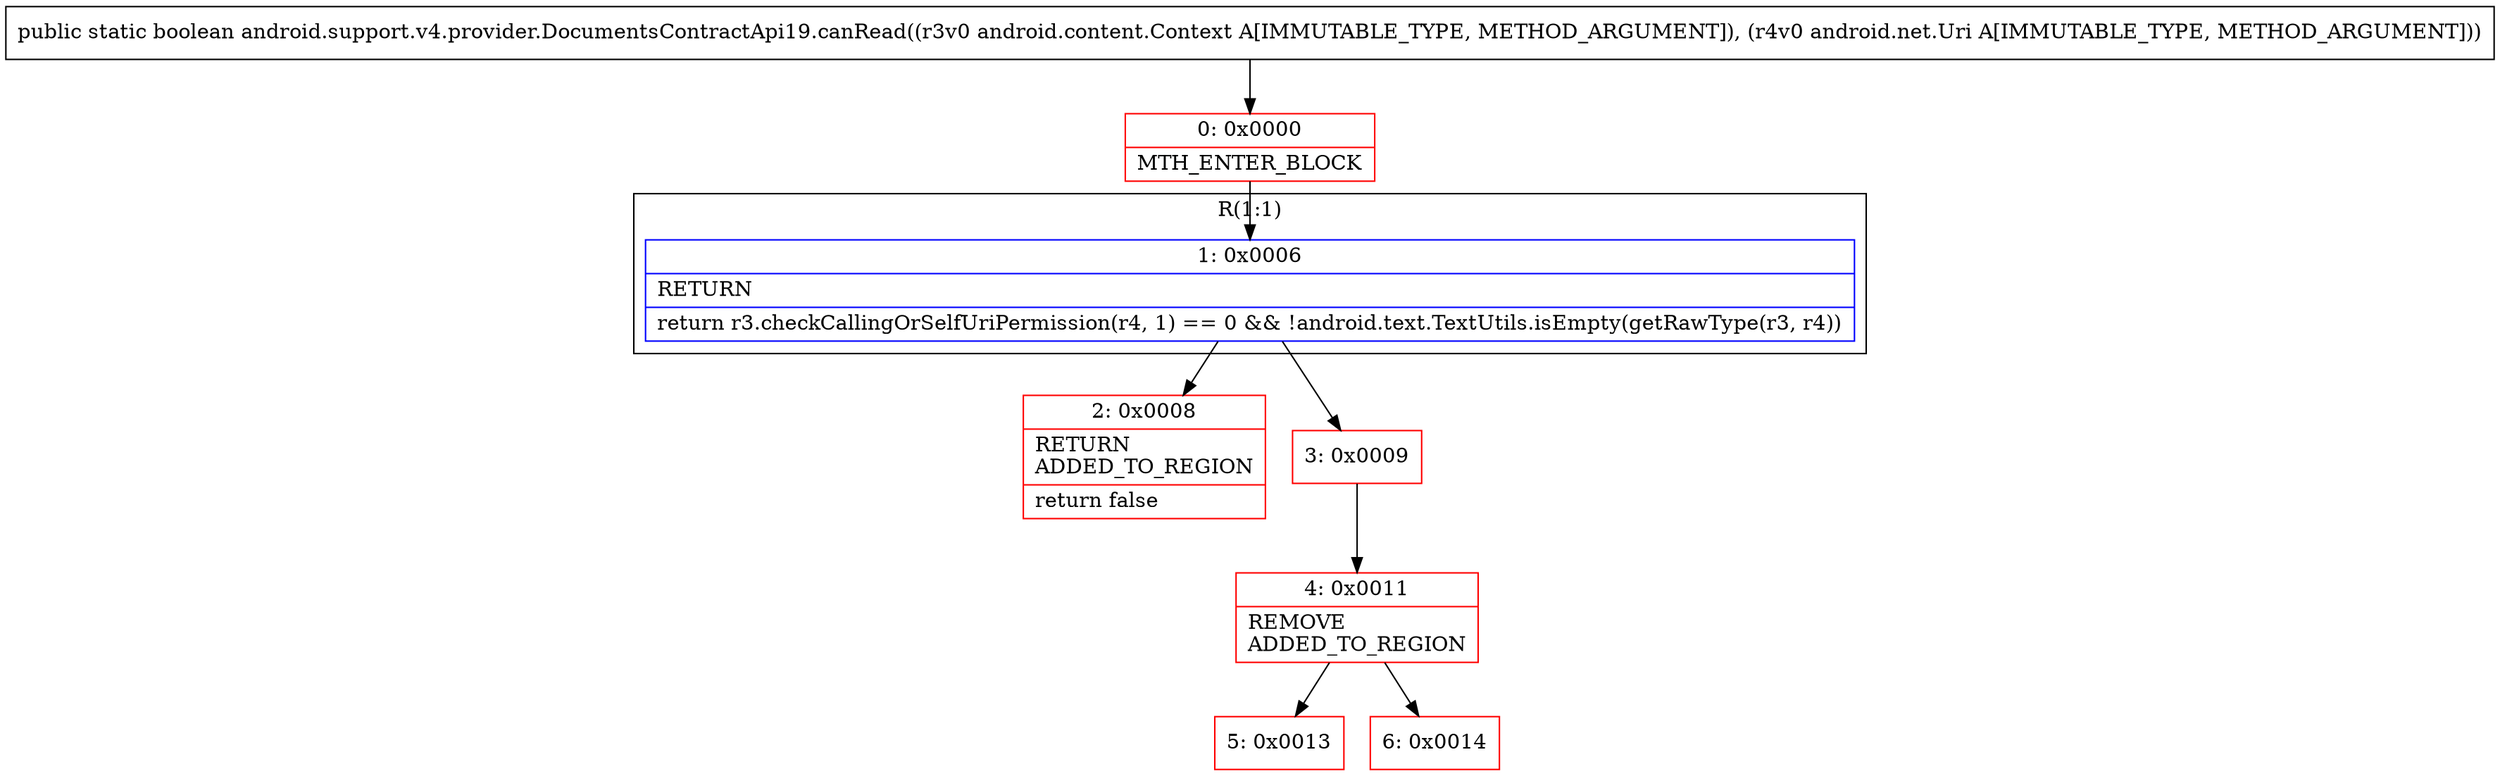 digraph "CFG forandroid.support.v4.provider.DocumentsContractApi19.canRead(Landroid\/content\/Context;Landroid\/net\/Uri;)Z" {
subgraph cluster_Region_1362962615 {
label = "R(1:1)";
node [shape=record,color=blue];
Node_1 [shape=record,label="{1\:\ 0x0006|RETURN\l|return r3.checkCallingOrSelfUriPermission(r4, 1) == 0 && !android.text.TextUtils.isEmpty(getRawType(r3, r4))\l}"];
}
Node_0 [shape=record,color=red,label="{0\:\ 0x0000|MTH_ENTER_BLOCK\l}"];
Node_2 [shape=record,color=red,label="{2\:\ 0x0008|RETURN\lADDED_TO_REGION\l|return false\l}"];
Node_3 [shape=record,color=red,label="{3\:\ 0x0009}"];
Node_4 [shape=record,color=red,label="{4\:\ 0x0011|REMOVE\lADDED_TO_REGION\l}"];
Node_5 [shape=record,color=red,label="{5\:\ 0x0013}"];
Node_6 [shape=record,color=red,label="{6\:\ 0x0014}"];
MethodNode[shape=record,label="{public static boolean android.support.v4.provider.DocumentsContractApi19.canRead((r3v0 android.content.Context A[IMMUTABLE_TYPE, METHOD_ARGUMENT]), (r4v0 android.net.Uri A[IMMUTABLE_TYPE, METHOD_ARGUMENT])) }"];
MethodNode -> Node_0;
Node_1 -> Node_2;
Node_1 -> Node_3;
Node_0 -> Node_1;
Node_3 -> Node_4;
Node_4 -> Node_5;
Node_4 -> Node_6;
}

